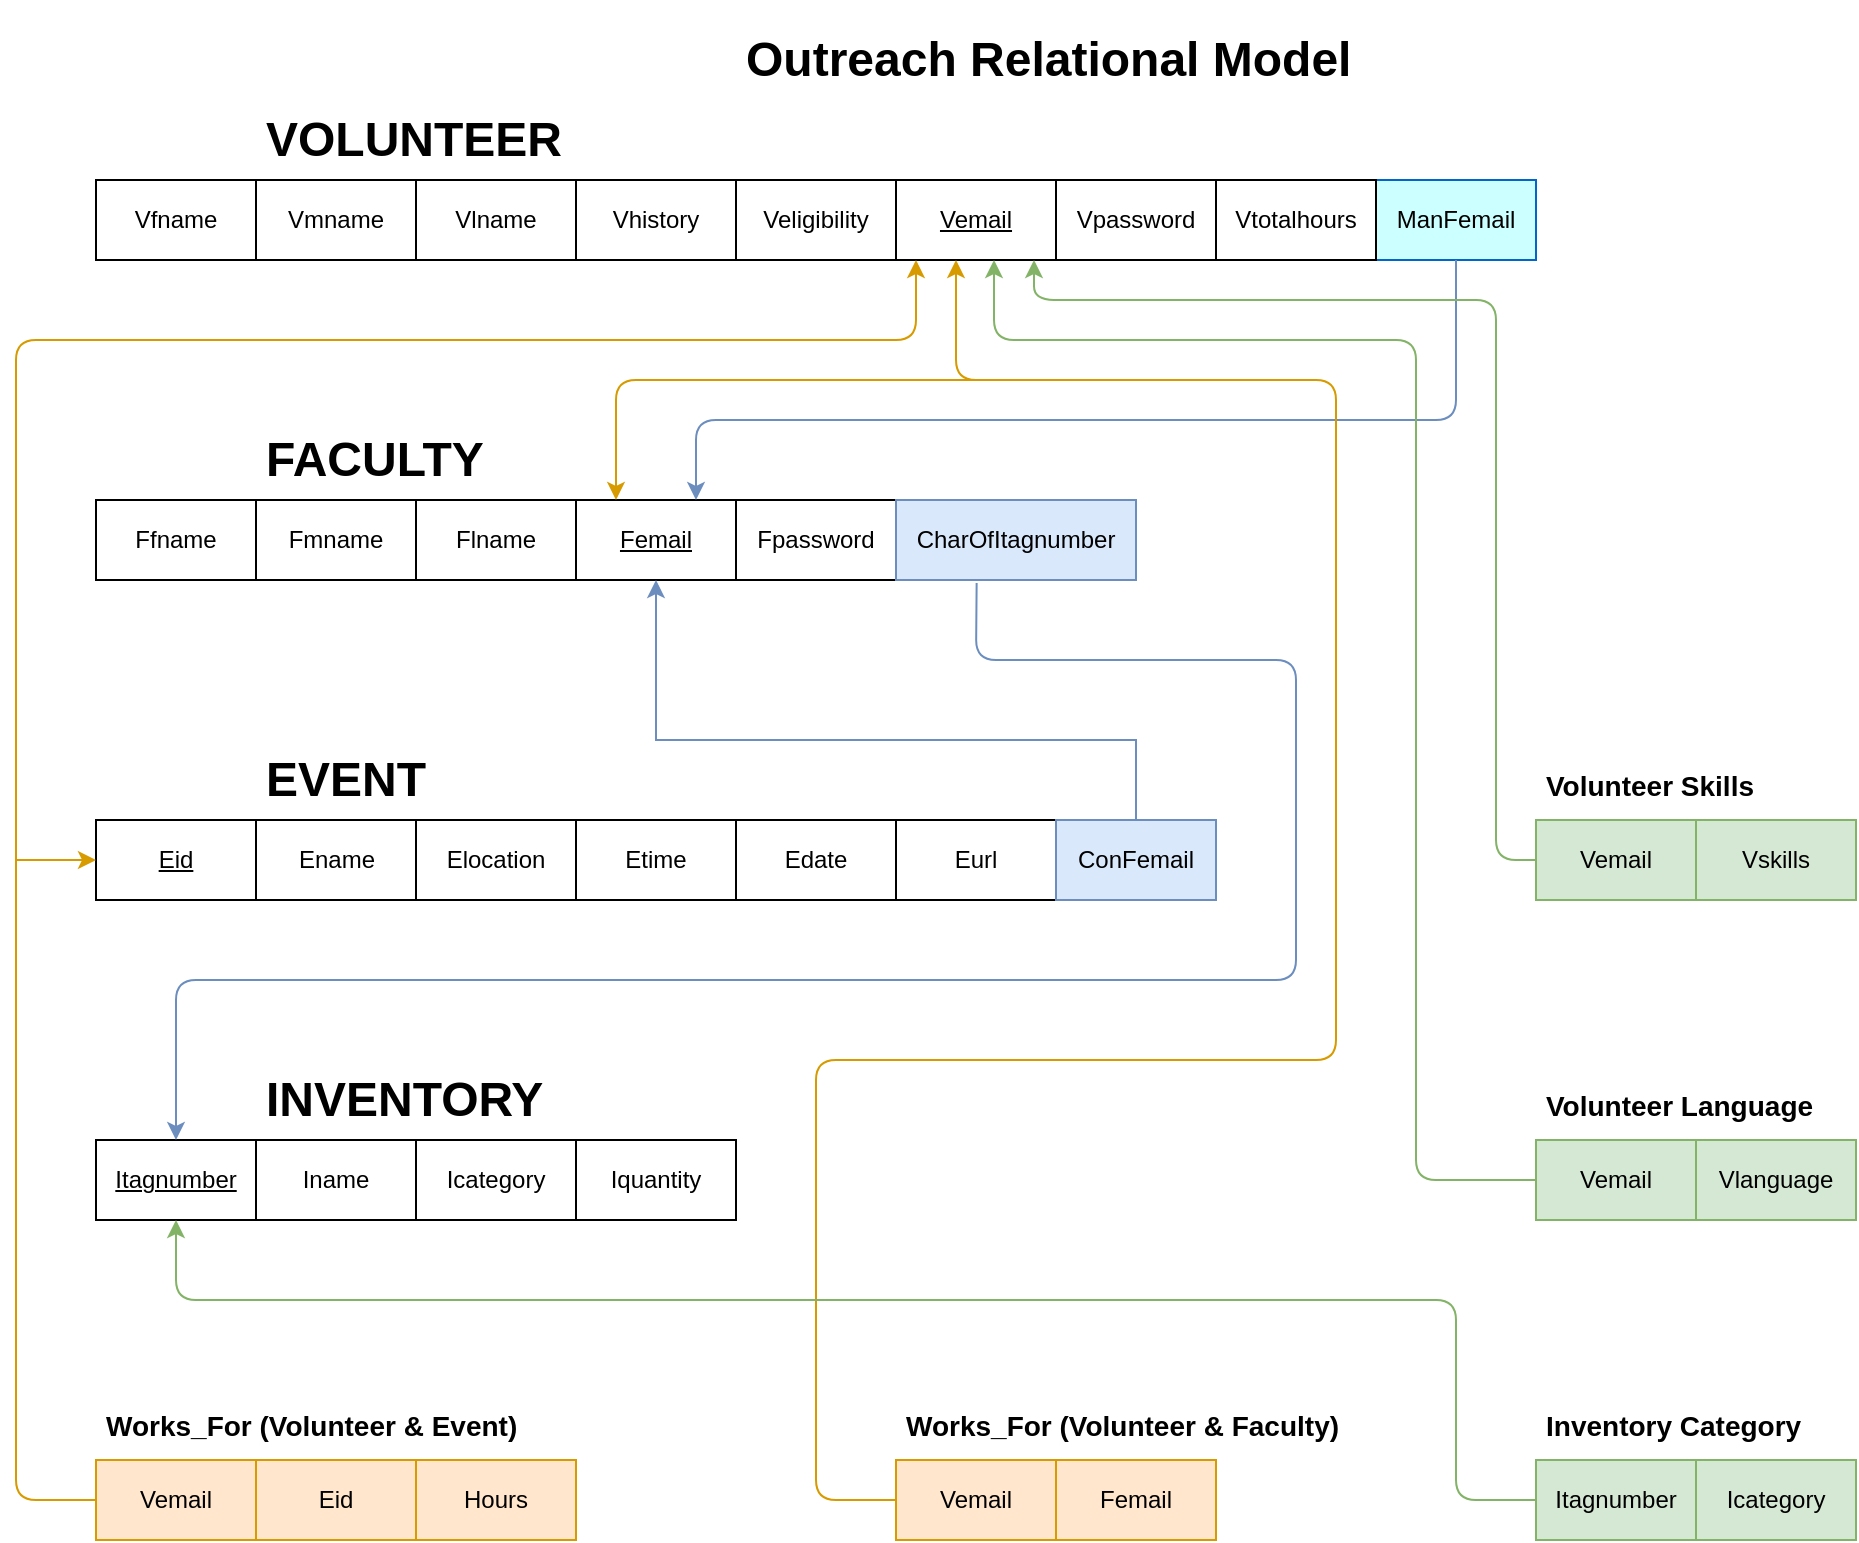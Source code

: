 <mxfile version="12.7.2" type="github"><diagram id="ExDEYELI8u8a4iDc-wAy" name="Page-1"><mxGraphModel dx="1186" dy="629" grid="1" gridSize="10" guides="1" tooltips="1" connect="1" arrows="1" fold="1" page="1" pageScale="1" pageWidth="1100" pageHeight="850" math="0" shadow="0"><root><mxCell id="0"/><mxCell id="1" parent="0"/><mxCell id="AzFP_8xqxxGQiOFwvpt0-83" value="" style="rounded=0;whiteSpace=wrap;html=1;" parent="1" vertex="1"><mxGeometry x="280" y="600" width="80" height="40" as="geometry"/></mxCell><mxCell id="AzFP_8xqxxGQiOFwvpt0-11" value="" style="rounded=0;whiteSpace=wrap;html=1;" parent="1" vertex="1"><mxGeometry x="120" y="120" width="80" height="40" as="geometry"/></mxCell><mxCell id="AzFP_8xqxxGQiOFwvpt0-3" value="&lt;h1&gt;VOLUNTEER&lt;/h1&gt;" style="text;html=1;strokeColor=none;fillColor=none;spacing=5;spacingTop=-20;whiteSpace=wrap;overflow=hidden;rounded=0;" parent="1" vertex="1"><mxGeometry x="200" y="80" width="160" height="40" as="geometry"/></mxCell><mxCell id="AzFP_8xqxxGQiOFwvpt0-4" value="Vfname" style="text;html=1;strokeColor=none;fillColor=none;align=center;verticalAlign=middle;whiteSpace=wrap;rounded=0;" parent="1" vertex="1"><mxGeometry x="140" y="130" width="40" height="20" as="geometry"/></mxCell><mxCell id="AzFP_8xqxxGQiOFwvpt0-12" value="" style="rounded=0;whiteSpace=wrap;html=1;" parent="1" vertex="1"><mxGeometry x="200" y="120" width="80" height="40" as="geometry"/></mxCell><mxCell id="AzFP_8xqxxGQiOFwvpt0-13" value="" style="rounded=0;whiteSpace=wrap;html=1;" parent="1" vertex="1"><mxGeometry x="600" y="120" width="80" height="40" as="geometry"/></mxCell><mxCell id="AzFP_8xqxxGQiOFwvpt0-14" value="" style="rounded=0;whiteSpace=wrap;html=1;strokeColor=#0066CC;fillColor=#CCFFFF;" parent="1" vertex="1"><mxGeometry x="760" y="120" width="80" height="40" as="geometry"/></mxCell><mxCell id="AzFP_8xqxxGQiOFwvpt0-15" value="" style="rounded=0;whiteSpace=wrap;html=1;" parent="1" vertex="1"><mxGeometry x="280" y="120" width="80" height="40" as="geometry"/></mxCell><mxCell id="AzFP_8xqxxGQiOFwvpt0-16" value="" style="rounded=0;whiteSpace=wrap;html=1;" parent="1" vertex="1"><mxGeometry x="680" y="120" width="80" height="40" as="geometry"/></mxCell><mxCell id="AzFP_8xqxxGQiOFwvpt0-17" value="" style="rounded=0;whiteSpace=wrap;html=1;" parent="1" vertex="1"><mxGeometry x="520" y="120" width="80" height="40" as="geometry"/></mxCell><mxCell id="AzFP_8xqxxGQiOFwvpt0-18" value="" style="rounded=0;whiteSpace=wrap;html=1;" parent="1" vertex="1"><mxGeometry x="360" y="120" width="80" height="40" as="geometry"/></mxCell><mxCell id="AzFP_8xqxxGQiOFwvpt0-19" value="" style="rounded=0;whiteSpace=wrap;html=1;" parent="1" vertex="1"><mxGeometry x="440" y="120" width="80" height="40" as="geometry"/></mxCell><mxCell id="AzFP_8xqxxGQiOFwvpt0-6" value="Vmname" style="text;html=1;strokeColor=none;fillColor=none;align=center;verticalAlign=middle;whiteSpace=wrap;rounded=0;" parent="1" vertex="1"><mxGeometry x="220" y="130" width="40" height="20" as="geometry"/></mxCell><mxCell id="AzFP_8xqxxGQiOFwvpt0-7" value="Vlname" style="text;html=1;strokeColor=none;fillColor=none;align=center;verticalAlign=middle;whiteSpace=wrap;rounded=0;" parent="1" vertex="1"><mxGeometry x="300" y="130" width="40" height="20" as="geometry"/></mxCell><mxCell id="AzFP_8xqxxGQiOFwvpt0-27" value="Vhistory" style="text;html=1;strokeColor=none;fillColor=none;align=center;verticalAlign=middle;whiteSpace=wrap;rounded=0;" parent="1" vertex="1"><mxGeometry x="380" y="130" width="40" height="20" as="geometry"/></mxCell><mxCell id="AzFP_8xqxxGQiOFwvpt0-28" value="Veligibility" style="text;html=1;strokeColor=none;fillColor=none;align=center;verticalAlign=middle;whiteSpace=wrap;rounded=0;" parent="1" vertex="1"><mxGeometry x="460" y="130" width="40" height="20" as="geometry"/></mxCell><mxCell id="AzFP_8xqxxGQiOFwvpt0-30" value="&lt;u&gt;Vemail&lt;/u&gt;" style="text;html=1;strokeColor=none;fillColor=none;align=center;verticalAlign=middle;whiteSpace=wrap;rounded=0;" parent="1" vertex="1"><mxGeometry x="540" y="130" width="40" height="20" as="geometry"/></mxCell><mxCell id="AzFP_8xqxxGQiOFwvpt0-31" value="Vpassword" style="text;html=1;strokeColor=none;fillColor=none;align=center;verticalAlign=middle;whiteSpace=wrap;rounded=0;" parent="1" vertex="1"><mxGeometry x="620" y="130" width="40" height="20" as="geometry"/></mxCell><mxCell id="AzFP_8xqxxGQiOFwvpt0-32" value="Vtotalhours" style="text;html=1;strokeColor=none;fillColor=none;align=center;verticalAlign=middle;whiteSpace=wrap;rounded=0;" parent="1" vertex="1"><mxGeometry x="700" y="130" width="40" height="20" as="geometry"/></mxCell><mxCell id="AzFP_8xqxxGQiOFwvpt0-33" value="" style="rounded=0;whiteSpace=wrap;html=1;" parent="1" vertex="1"><mxGeometry x="440" y="280" width="80" height="40" as="geometry"/></mxCell><mxCell id="AzFP_8xqxxGQiOFwvpt0-34" value="" style="rounded=0;whiteSpace=wrap;html=1;" parent="1" vertex="1"><mxGeometry x="200" y="280" width="80" height="40" as="geometry"/></mxCell><mxCell id="AzFP_8xqxxGQiOFwvpt0-35" value="" style="rounded=0;whiteSpace=wrap;html=1;" parent="1" vertex="1"><mxGeometry x="280" y="280" width="80" height="40" as="geometry"/></mxCell><mxCell id="AzFP_8xqxxGQiOFwvpt0-36" value="" style="rounded=0;whiteSpace=wrap;html=1;" parent="1" vertex="1"><mxGeometry x="360" y="280" width="80" height="40" as="geometry"/></mxCell><mxCell id="AzFP_8xqxxGQiOFwvpt0-37" value="" style="rounded=0;whiteSpace=wrap;html=1;" parent="1" vertex="1"><mxGeometry x="120" y="280" width="80" height="40" as="geometry"/></mxCell><mxCell id="AzFP_8xqxxGQiOFwvpt0-40" value="&lt;h1&gt;FACULTY&lt;/h1&gt;" style="text;html=1;strokeColor=none;fillColor=none;spacing=5;spacingTop=-20;whiteSpace=wrap;overflow=hidden;rounded=0;" parent="1" vertex="1"><mxGeometry x="200" y="240" width="130" height="40" as="geometry"/></mxCell><mxCell id="AzFP_8xqxxGQiOFwvpt0-41" value="" style="rounded=0;whiteSpace=wrap;html=1;" parent="1" vertex="1"><mxGeometry x="440" y="440" width="80" height="40" as="geometry"/></mxCell><mxCell id="AzFP_8xqxxGQiOFwvpt0-42" value="" style="rounded=0;whiteSpace=wrap;html=1;" parent="1" vertex="1"><mxGeometry x="200" y="440" width="80" height="40" as="geometry"/></mxCell><mxCell id="AzFP_8xqxxGQiOFwvpt0-43" value="" style="rounded=0;whiteSpace=wrap;html=1;" parent="1" vertex="1"><mxGeometry x="280" y="440" width="80" height="40" as="geometry"/></mxCell><mxCell id="AzFP_8xqxxGQiOFwvpt0-44" value="" style="rounded=0;whiteSpace=wrap;html=1;" parent="1" vertex="1"><mxGeometry x="360" y="440" width="80" height="40" as="geometry"/></mxCell><mxCell id="AzFP_8xqxxGQiOFwvpt0-45" value="" style="rounded=0;whiteSpace=wrap;html=1;" parent="1" vertex="1"><mxGeometry x="120" y="440" width="80" height="40" as="geometry"/></mxCell><mxCell id="AzFP_8xqxxGQiOFwvpt0-46" value="&lt;h1&gt;EVENT&lt;/h1&gt;" style="text;html=1;strokeColor=none;fillColor=none;spacing=5;spacingTop=-20;whiteSpace=wrap;overflow=hidden;rounded=0;" parent="1" vertex="1"><mxGeometry x="200" y="400" width="130" height="40" as="geometry"/></mxCell><mxCell id="AzFP_8xqxxGQiOFwvpt0-47" value="" style="rounded=0;whiteSpace=wrap;html=1;" parent="1" vertex="1"><mxGeometry x="520" y="440" width="80" height="40" as="geometry"/></mxCell><mxCell id="AzFP_8xqxxGQiOFwvpt0-48" value="" style="rounded=0;whiteSpace=wrap;html=1;strokeColor=#6c8ebf;fillColor=#dae8fc;" parent="1" vertex="1"><mxGeometry x="520" y="280" width="120" height="40" as="geometry"/></mxCell><mxCell id="AzFP_8xqxxGQiOFwvpt0-49" value="" style="rounded=0;whiteSpace=wrap;html=1;strokeColor=#6c8ebf;fillColor=#dae8fc;" parent="1" vertex="1"><mxGeometry x="600" y="440" width="80" height="40" as="geometry"/></mxCell><mxCell id="AzFP_8xqxxGQiOFwvpt0-51" value="" style="rounded=0;whiteSpace=wrap;html=1;" parent="1" vertex="1"><mxGeometry x="200" y="600" width="80" height="40" as="geometry"/></mxCell><mxCell id="AzFP_8xqxxGQiOFwvpt0-52" value="" style="rounded=0;whiteSpace=wrap;html=1;fillColor=#ffe6cc;strokeColor=#d79b00;" parent="1" vertex="1"><mxGeometry x="280" y="760" width="80" height="40" as="geometry"/></mxCell><mxCell id="AzFP_8xqxxGQiOFwvpt0-53" value="" style="rounded=0;whiteSpace=wrap;html=1;" parent="1" vertex="1"><mxGeometry x="360" y="600" width="80" height="40" as="geometry"/></mxCell><mxCell id="AzFP_8xqxxGQiOFwvpt0-54" value="" style="rounded=0;whiteSpace=wrap;html=1;" parent="1" vertex="1"><mxGeometry x="120" y="600" width="80" height="40" as="geometry"/></mxCell><mxCell id="AzFP_8xqxxGQiOFwvpt0-57" value="&lt;h1&gt;INVENTORY&lt;/h1&gt;" style="text;html=1;strokeColor=none;fillColor=none;spacing=5;spacingTop=-20;whiteSpace=wrap;overflow=hidden;rounded=0;" parent="1" vertex="1"><mxGeometry x="200" y="560" width="160" height="40" as="geometry"/></mxCell><mxCell id="AzFP_8xqxxGQiOFwvpt0-58" value="Ffname" style="text;html=1;strokeColor=none;fillColor=none;align=center;verticalAlign=middle;whiteSpace=wrap;rounded=0;" parent="1" vertex="1"><mxGeometry x="140" y="290" width="40" height="20" as="geometry"/></mxCell><mxCell id="AzFP_8xqxxGQiOFwvpt0-61" value="Fmname" style="text;html=1;strokeColor=none;fillColor=none;align=center;verticalAlign=middle;whiteSpace=wrap;rounded=0;" parent="1" vertex="1"><mxGeometry x="220" y="290" width="40" height="20" as="geometry"/></mxCell><mxCell id="AzFP_8xqxxGQiOFwvpt0-62" value="Flname" style="text;html=1;strokeColor=none;fillColor=none;align=center;verticalAlign=middle;whiteSpace=wrap;rounded=0;" parent="1" vertex="1"><mxGeometry x="300" y="290" width="40" height="20" as="geometry"/></mxCell><mxCell id="AzFP_8xqxxGQiOFwvpt0-65" value="&lt;u&gt;Femail&lt;/u&gt;" style="text;html=1;strokeColor=none;fillColor=none;align=center;verticalAlign=middle;whiteSpace=wrap;rounded=0;" parent="1" vertex="1"><mxGeometry x="380" y="290" width="40" height="20" as="geometry"/></mxCell><mxCell id="AzFP_8xqxxGQiOFwvpt0-66" value="Fpassword" style="text;html=1;strokeColor=none;fillColor=none;align=center;verticalAlign=middle;whiteSpace=wrap;rounded=0;" parent="1" vertex="1"><mxGeometry x="460" y="290" width="40" height="20" as="geometry"/></mxCell><mxCell id="AzFP_8xqxxGQiOFwvpt0-67" value="CharOfItagnumber" style="text;html=1;strokeColor=none;fillColor=none;align=center;verticalAlign=middle;whiteSpace=wrap;rounded=0;" parent="1" vertex="1"><mxGeometry x="560" y="290" width="40" height="20" as="geometry"/></mxCell><mxCell id="AzFP_8xqxxGQiOFwvpt0-68" value="&lt;u&gt;Eid&lt;/u&gt;" style="text;html=1;strokeColor=none;fillColor=none;align=center;verticalAlign=middle;whiteSpace=wrap;rounded=0;" parent="1" vertex="1"><mxGeometry x="140" y="450" width="40" height="20" as="geometry"/></mxCell><mxCell id="AzFP_8xqxxGQiOFwvpt0-69" value="Ename" style="text;html=1;align=center;verticalAlign=middle;resizable=0;points=[];autosize=1;" parent="1" vertex="1"><mxGeometry x="215" y="450" width="50" height="20" as="geometry"/></mxCell><mxCell id="AzFP_8xqxxGQiOFwvpt0-70" value="Elocation" style="text;html=1;strokeColor=none;fillColor=none;align=center;verticalAlign=middle;whiteSpace=wrap;rounded=0;" parent="1" vertex="1"><mxGeometry x="300" y="450" width="40" height="20" as="geometry"/></mxCell><mxCell id="AzFP_8xqxxGQiOFwvpt0-71" value="Etime" style="text;html=1;strokeColor=none;fillColor=none;align=center;verticalAlign=middle;whiteSpace=wrap;rounded=0;" parent="1" vertex="1"><mxGeometry x="380" y="450" width="40" height="20" as="geometry"/></mxCell><mxCell id="AzFP_8xqxxGQiOFwvpt0-72" value="Edate" style="text;html=1;strokeColor=none;fillColor=none;align=center;verticalAlign=middle;whiteSpace=wrap;rounded=0;" parent="1" vertex="1"><mxGeometry x="460" y="450" width="40" height="20" as="geometry"/></mxCell><mxCell id="AzFP_8xqxxGQiOFwvpt0-73" value="Eurl" style="text;html=1;strokeColor=none;fillColor=none;align=center;verticalAlign=middle;whiteSpace=wrap;rounded=0;" parent="1" vertex="1"><mxGeometry x="540" y="450" width="40" height="20" as="geometry"/></mxCell><mxCell id="AzFP_8xqxxGQiOFwvpt0-74" value="ManFemail" style="text;html=1;strokeColor=none;fillColor=none;align=center;verticalAlign=middle;whiteSpace=wrap;rounded=0;" parent="1" vertex="1"><mxGeometry x="780" y="130" width="40" height="20" as="geometry"/></mxCell><mxCell id="AzFP_8xqxxGQiOFwvpt0-75" value="ConFemail" style="text;html=1;strokeColor=none;fillColor=none;align=center;verticalAlign=middle;whiteSpace=wrap;rounded=0;" parent="1" vertex="1"><mxGeometry x="620" y="450" width="40" height="20" as="geometry"/></mxCell><mxCell id="AzFP_8xqxxGQiOFwvpt0-77" value="&lt;u&gt;Itagnumber&lt;/u&gt;" style="text;html=1;strokeColor=none;fillColor=none;align=center;verticalAlign=middle;whiteSpace=wrap;rounded=0;" parent="1" vertex="1"><mxGeometry x="140" y="610" width="40" height="20" as="geometry"/></mxCell><mxCell id="AzFP_8xqxxGQiOFwvpt0-78" value="Iname" style="text;html=1;strokeColor=none;fillColor=none;align=center;verticalAlign=middle;whiteSpace=wrap;rounded=0;" parent="1" vertex="1"><mxGeometry x="220" y="610" width="40" height="20" as="geometry"/></mxCell><mxCell id="AzFP_8xqxxGQiOFwvpt0-79" value="Icategory" style="text;html=1;strokeColor=none;fillColor=none;align=center;verticalAlign=middle;whiteSpace=wrap;rounded=0;" parent="1" vertex="1"><mxGeometry x="300" y="610" width="40" height="20" as="geometry"/></mxCell><mxCell id="AzFP_8xqxxGQiOFwvpt0-80" value="Iquantity" style="text;html=1;strokeColor=none;fillColor=none;align=center;verticalAlign=middle;whiteSpace=wrap;rounded=0;" parent="1" vertex="1"><mxGeometry x="380" y="610" width="40" height="20" as="geometry"/></mxCell><mxCell id="AzFP_8xqxxGQiOFwvpt0-81" value="" style="rounded=0;whiteSpace=wrap;html=1;fillColor=#ffe6cc;strokeColor=#d79b00;" parent="1" vertex="1"><mxGeometry x="120" y="760" width="80" height="40" as="geometry"/></mxCell><mxCell id="AzFP_8xqxxGQiOFwvpt0-82" value="" style="rounded=0;whiteSpace=wrap;html=1;fillColor=#ffe6cc;strokeColor=#d79b00;" parent="1" vertex="1"><mxGeometry x="200" y="760" width="80" height="40" as="geometry"/></mxCell><mxCell id="AzFP_8xqxxGQiOFwvpt0-84" value="" style="rounded=0;whiteSpace=wrap;html=1;fillColor=#ffe6cc;strokeColor=#d79b00;" parent="1" vertex="1"><mxGeometry x="520" y="760" width="80" height="40" as="geometry"/></mxCell><mxCell id="AzFP_8xqxxGQiOFwvpt0-85" value="" style="rounded=0;whiteSpace=wrap;html=1;fillColor=#ffe6cc;strokeColor=#d79b00;" parent="1" vertex="1"><mxGeometry x="600" y="760" width="80" height="40" as="geometry"/></mxCell><mxCell id="AzFP_8xqxxGQiOFwvpt0-86" value="&lt;h1&gt;&lt;font style=&quot;font-size: 14px&quot;&gt;Works_For (Volunteer &amp;amp; Event)&lt;/font&gt;&lt;/h1&gt;" style="text;html=1;strokeColor=none;fillColor=none;spacing=5;spacingTop=-20;whiteSpace=wrap;overflow=hidden;rounded=0;" parent="1" vertex="1"><mxGeometry x="120" y="720" width="280" height="40" as="geometry"/></mxCell><mxCell id="AzFP_8xqxxGQiOFwvpt0-87" value="&lt;h1&gt;&lt;font style=&quot;font-size: 14px&quot;&gt;Volunteer Language&lt;/font&gt;&lt;/h1&gt;" style="text;html=1;strokeColor=none;fillColor=none;spacing=5;spacingTop=-20;whiteSpace=wrap;overflow=hidden;rounded=0;" parent="1" vertex="1"><mxGeometry x="840" y="560" width="160" height="40" as="geometry"/></mxCell><mxCell id="AzFP_8xqxxGQiOFwvpt0-89" value="" style="rounded=0;whiteSpace=wrap;html=1;fillColor=#d5e8d4;strokeColor=#82b366;" parent="1" vertex="1"><mxGeometry x="920" y="760" width="80" height="40" as="geometry"/></mxCell><mxCell id="AzFP_8xqxxGQiOFwvpt0-90" value="" style="rounded=0;whiteSpace=wrap;html=1;fillColor=#d5e8d4;strokeColor=#82b366;" parent="1" vertex="1"><mxGeometry x="840" y="760" width="80" height="40" as="geometry"/></mxCell><mxCell id="AzFP_8xqxxGQiOFwvpt0-91" value="" style="rounded=0;whiteSpace=wrap;html=1;fillColor=#d5e8d4;strokeColor=#82b366;" parent="1" vertex="1"><mxGeometry x="920" y="600" width="80" height="40" as="geometry"/></mxCell><mxCell id="AzFP_8xqxxGQiOFwvpt0-92" value="" style="rounded=0;whiteSpace=wrap;html=1;fillColor=#d5e8d4;strokeColor=#82b366;" parent="1" vertex="1"><mxGeometry x="840" y="600" width="80" height="40" as="geometry"/></mxCell><mxCell id="AzFP_8xqxxGQiOFwvpt0-93" value="" style="rounded=0;whiteSpace=wrap;html=1;fillColor=#d5e8d4;strokeColor=#82b366;" parent="1" vertex="1"><mxGeometry x="920" y="440" width="80" height="40" as="geometry"/></mxCell><mxCell id="AzFP_8xqxxGQiOFwvpt0-94" value="" style="rounded=0;whiteSpace=wrap;html=1;fillColor=#d5e8d4;strokeColor=#82b366;" parent="1" vertex="1"><mxGeometry x="840" y="440" width="80" height="40" as="geometry"/></mxCell><mxCell id="AzFP_8xqxxGQiOFwvpt0-100" value="&lt;h1&gt;&lt;font style=&quot;font-size: 14px&quot;&gt;Works_For (Volunteer &amp;amp; Faculty)&lt;/font&gt;&lt;/h1&gt;" style="text;html=1;strokeColor=none;fillColor=none;spacing=5;spacingTop=-20;whiteSpace=wrap;overflow=hidden;rounded=0;" parent="1" vertex="1"><mxGeometry x="520" y="720" width="230" height="40" as="geometry"/></mxCell><mxCell id="AzFP_8xqxxGQiOFwvpt0-101" value="&lt;h1&gt;&lt;font style=&quot;font-size: 14px&quot;&gt;Inventory Category&lt;/font&gt;&lt;/h1&gt;" style="text;html=1;strokeColor=none;fillColor=none;spacing=5;spacingTop=-20;whiteSpace=wrap;overflow=hidden;rounded=0;" parent="1" vertex="1"><mxGeometry x="840" y="720" width="160" height="40" as="geometry"/></mxCell><mxCell id="AzFP_8xqxxGQiOFwvpt0-102" value="&lt;h1&gt;&lt;font style=&quot;font-size: 14px&quot;&gt;Volunteer Skills&lt;/font&gt;&lt;/h1&gt;" style="text;html=1;strokeColor=none;fillColor=none;spacing=5;spacingTop=-20;whiteSpace=wrap;overflow=hidden;rounded=0;" parent="1" vertex="1"><mxGeometry x="840" y="400" width="140" height="40" as="geometry"/></mxCell><mxCell id="AzFP_8xqxxGQiOFwvpt0-104" value="Itagnumber" style="text;html=1;strokeColor=none;fillColor=none;align=center;verticalAlign=middle;whiteSpace=wrap;rounded=0;" parent="1" vertex="1"><mxGeometry x="860" y="770" width="40" height="20" as="geometry"/></mxCell><mxCell id="AzFP_8xqxxGQiOFwvpt0-105" value="Icategory" style="text;html=1;strokeColor=none;fillColor=none;align=center;verticalAlign=middle;whiteSpace=wrap;rounded=0;" parent="1" vertex="1"><mxGeometry x="940" y="770" width="40" height="20" as="geometry"/></mxCell><mxCell id="AzFP_8xqxxGQiOFwvpt0-107" value="Vemail" style="text;html=1;strokeColor=none;fillColor=none;align=center;verticalAlign=middle;whiteSpace=wrap;rounded=0;" parent="1" vertex="1"><mxGeometry x="860" y="450" width="40" height="20" as="geometry"/></mxCell><mxCell id="AzFP_8xqxxGQiOFwvpt0-109" value="Vemail" style="text;html=1;strokeColor=none;fillColor=none;align=center;verticalAlign=middle;whiteSpace=wrap;rounded=0;" parent="1" vertex="1"><mxGeometry x="860" y="610" width="40" height="20" as="geometry"/></mxCell><mxCell id="AzFP_8xqxxGQiOFwvpt0-111" value="Vlanguage" style="text;html=1;strokeColor=none;fillColor=none;align=center;verticalAlign=middle;whiteSpace=wrap;rounded=0;" parent="1" vertex="1"><mxGeometry x="940" y="610" width="40" height="20" as="geometry"/></mxCell><mxCell id="AzFP_8xqxxGQiOFwvpt0-112" value="Vskills" style="text;html=1;strokeColor=none;fillColor=none;align=center;verticalAlign=middle;whiteSpace=wrap;rounded=0;" parent="1" vertex="1"><mxGeometry x="940" y="450" width="40" height="20" as="geometry"/></mxCell><mxCell id="AzFP_8xqxxGQiOFwvpt0-113" value="Vemail" style="text;html=1;strokeColor=none;fillColor=none;align=center;verticalAlign=middle;whiteSpace=wrap;rounded=0;" parent="1" vertex="1"><mxGeometry x="540" y="770" width="40" height="20" as="geometry"/></mxCell><mxCell id="AzFP_8xqxxGQiOFwvpt0-114" value="Femail" style="text;html=1;strokeColor=none;fillColor=none;align=center;verticalAlign=middle;whiteSpace=wrap;rounded=0;" parent="1" vertex="1"><mxGeometry x="620" y="770" width="40" height="20" as="geometry"/></mxCell><mxCell id="AzFP_8xqxxGQiOFwvpt0-116" value="Vemail" style="text;html=1;strokeColor=none;fillColor=none;align=center;verticalAlign=middle;whiteSpace=wrap;rounded=0;" parent="1" vertex="1"><mxGeometry x="140" y="770" width="40" height="20" as="geometry"/></mxCell><mxCell id="AzFP_8xqxxGQiOFwvpt0-117" value="Eid" style="text;html=1;strokeColor=none;fillColor=none;align=center;verticalAlign=middle;whiteSpace=wrap;rounded=0;" parent="1" vertex="1"><mxGeometry x="220" y="770" width="40" height="20" as="geometry"/></mxCell><mxCell id="AzFP_8xqxxGQiOFwvpt0-118" value="Hours" style="text;html=1;strokeColor=none;fillColor=none;align=center;verticalAlign=middle;whiteSpace=wrap;rounded=0;" parent="1" vertex="1"><mxGeometry x="300" y="770" width="40" height="20" as="geometry"/></mxCell><mxCell id="AzFP_8xqxxGQiOFwvpt0-119" value="" style="endArrow=classic;html=1;exitX=0.5;exitY=1;exitDx=0;exitDy=0;entryX=0.75;entryY=0;entryDx=0;entryDy=0;fillColor=#dae8fc;strokeColor=#6c8ebf;" parent="1" source="AzFP_8xqxxGQiOFwvpt0-14" target="AzFP_8xqxxGQiOFwvpt0-36" edge="1"><mxGeometry width="50" height="50" relative="1" as="geometry"><mxPoint x="800" y="180" as="sourcePoint"/><mxPoint x="410" y="220" as="targetPoint"/><Array as="points"><mxPoint x="800" y="240"/><mxPoint x="600" y="240"/><mxPoint x="420" y="240"/></Array></mxGeometry></mxCell><mxCell id="AzFP_8xqxxGQiOFwvpt0-122" value="" style="edgeStyle=orthogonalEdgeStyle;rounded=0;orthogonalLoop=1;jettySize=auto;html=1;entryX=0.5;entryY=1;entryDx=0;entryDy=0;exitX=0.5;exitY=0;exitDx=0;exitDy=0;fillColor=#dae8fc;strokeColor=#6c8ebf;" parent="1" source="AzFP_8xqxxGQiOFwvpt0-49" target="AzFP_8xqxxGQiOFwvpt0-36" edge="1"><mxGeometry relative="1" as="geometry"><mxPoint x="780" y="350" as="sourcePoint"/><mxPoint x="620" y="430" as="targetPoint"/><Array as="points"><mxPoint x="640" y="400"/><mxPoint x="400" y="400"/></Array></mxGeometry></mxCell><mxCell id="AzFP_8xqxxGQiOFwvpt0-121" value="&lt;span style=&quot;color: rgba(0 , 0 , 0 , 0) ; font-family: monospace ; font-size: 0px&quot;&gt;%3CmxGraphModel%3E%3Croot%3E%3CmxCell%20id%3D%220%22%2F%3E%3CmxCell%20id%3D%221%22%20parent%3D%220%22%2F%3E%3CmxCell%20id%3D%222%22%20value%3D%22%22%20style%3D%22endArrow%3Dclassic%3Bhtml%3D1%3BexitX%3D0.5%3BexitY%3D1%3BexitDx%3D0%3BexitDy%3D0%3BentryX%3D0.5%3BentryY%3D0%3BentryDx%3D0%3BentryDy%3D0%3B%22%20edge%3D%221%22%20parent%3D%221%22%3E%3CmxGeometry%20width%3D%2250%22%20height%3D%2250%22%20relative%3D%221%22%20as%3D%22geometry%22%3E%3CmxPoint%20x%3D%22800%22%20y%3D%22120%22%20as%3D%22sourcePoint%22%2F%3E%3CmxPoint%20x%3D%22400%22%20y%3D%22240%22%20as%3D%22targetPoint%22%2F%3E%3CArray%20as%3D%22points%22%3E%3CmxPoint%20x%3D%22800%22%20y%3D%22160%22%2F%3E%3CmxPoint%20x%3D%22400%22%20y%3D%22160%22%2F%3E%3C%2FArray%3E%3C%2FmxGeometry%3E%3C%2FmxCell%3E%3C%2Froot%3E%3C%2FmxGraphModel%3E&lt;/span&gt;" style="text;html=1;align=center;verticalAlign=middle;resizable=0;points=[];autosize=1;" parent="1" vertex="1"><mxGeometry x="686" y="274" width="20" height="20" as="geometry"/></mxCell><mxCell id="AzFP_8xqxxGQiOFwvpt0-123" value="" style="endArrow=classic;html=1;entryX=0.5;entryY=0;entryDx=0;entryDy=0;exitX=0.336;exitY=1.037;exitDx=0;exitDy=0;exitPerimeter=0;fillColor=#dae8fc;strokeColor=#6c8ebf;" parent="1" source="AzFP_8xqxxGQiOFwvpt0-48" edge="1"><mxGeometry width="50" height="50" relative="1" as="geometry"><mxPoint x="750" y="510" as="sourcePoint"/><mxPoint x="160" y="600" as="targetPoint"/><Array as="points"><mxPoint x="560" y="360"/><mxPoint x="720" y="360"/><mxPoint x="720" y="520"/><mxPoint x="160" y="520"/></Array></mxGeometry></mxCell><mxCell id="AzFP_8xqxxGQiOFwvpt0-124" value="" style="endArrow=classic;html=1;exitX=0;exitY=0.5;exitDx=0;exitDy=0;fillColor=#ffe6cc;strokeColor=#d79b00;" parent="1" source="AzFP_8xqxxGQiOFwvpt0-81" edge="1"><mxGeometry width="50" height="50" relative="1" as="geometry"><mxPoint x="120" y="870" as="sourcePoint"/><mxPoint x="530" y="160" as="targetPoint"/><Array as="points"><mxPoint x="80" y="780"/><mxPoint x="80" y="500"/><mxPoint x="80" y="200"/><mxPoint x="530" y="200"/></Array></mxGeometry></mxCell><mxCell id="AzFP_8xqxxGQiOFwvpt0-125" value="" style="endArrow=classic;html=1;exitX=0;exitY=0.5;exitDx=0;exitDy=0;fillColor=#ffe6cc;strokeColor=#d79b00;" parent="1" source="AzFP_8xqxxGQiOFwvpt0-84" edge="1"><mxGeometry width="50" height="50" relative="1" as="geometry"><mxPoint x="30" y="870" as="sourcePoint"/><mxPoint x="550" y="160" as="targetPoint"/><Array as="points"><mxPoint x="480" y="780"/><mxPoint x="480" y="560"/><mxPoint x="740" y="560"/><mxPoint x="740" y="220"/><mxPoint x="550" y="220"/></Array></mxGeometry></mxCell><mxCell id="AzFP_8xqxxGQiOFwvpt0-126" value="" style="endArrow=classic;html=1;entryX=0;entryY=0.5;entryDx=0;entryDy=0;fillColor=#ffe6cc;strokeColor=#d79b00;" parent="1" target="AzFP_8xqxxGQiOFwvpt0-45" edge="1"><mxGeometry width="50" height="50" relative="1" as="geometry"><mxPoint x="80" y="460" as="sourcePoint"/><mxPoint x="100" y="460" as="targetPoint"/></mxGeometry></mxCell><mxCell id="AzFP_8xqxxGQiOFwvpt0-129" value="" style="endArrow=classic;html=1;entryX=0.25;entryY=0;entryDx=0;entryDy=0;fillColor=#ffe6cc;strokeColor=#d79b00;" parent="1" target="AzFP_8xqxxGQiOFwvpt0-36" edge="1"><mxGeometry width="50" height="50" relative="1" as="geometry"><mxPoint x="560" y="220" as="sourcePoint"/><mxPoint x="390" y="210" as="targetPoint"/><Array as="points"><mxPoint x="380" y="220"/></Array></mxGeometry></mxCell><mxCell id="AzFP_8xqxxGQiOFwvpt0-131" value="" style="endArrow=classic;html=1;entryX=0.5;entryY=1;entryDx=0;entryDy=0;exitX=0;exitY=0.5;exitDx=0;exitDy=0;fillColor=#d5e8d4;strokeColor=#82b366;" parent="1" source="AzFP_8xqxxGQiOFwvpt0-90" target="AzFP_8xqxxGQiOFwvpt0-54" edge="1"><mxGeometry width="50" height="50" relative="1" as="geometry"><mxPoint x="570" y="680" as="sourcePoint"/><mxPoint x="320" y="670" as="targetPoint"/><Array as="points"><mxPoint x="800" y="780"/><mxPoint x="800" y="680"/><mxPoint x="160" y="680"/></Array></mxGeometry></mxCell><mxCell id="AzFP_8xqxxGQiOFwvpt0-134" value="" style="endArrow=classic;html=1;fillColor=#d5e8d4;strokeColor=#82b366;exitX=0;exitY=0.5;exitDx=0;exitDy=0;" parent="1" source="AzFP_8xqxxGQiOFwvpt0-92" edge="1"><mxGeometry width="50" height="50" relative="1" as="geometry"><mxPoint x="810" y="610" as="sourcePoint"/><mxPoint x="569" y="160" as="targetPoint"/><Array as="points"><mxPoint x="780" y="620"/><mxPoint x="780" y="200"/><mxPoint x="569" y="200"/></Array></mxGeometry></mxCell><mxCell id="AzFP_8xqxxGQiOFwvpt0-136" value="" style="endArrow=classic;html=1;fillColor=#d5e8d4;strokeColor=#82b366;exitX=0;exitY=0.5;exitDx=0;exitDy=0;" parent="1" source="AzFP_8xqxxGQiOFwvpt0-94" edge="1"><mxGeometry width="50" height="50" relative="1" as="geometry"><mxPoint x="900" y="190" as="sourcePoint"/><mxPoint x="589" y="160" as="targetPoint"/><Array as="points"><mxPoint x="820" y="460"/><mxPoint x="820" y="180"/><mxPoint x="589" y="180"/></Array></mxGeometry></mxCell><mxCell id="AzFP_8xqxxGQiOFwvpt0-137" value="&lt;h1&gt;Outreach Relational Model&lt;/h1&gt;" style="text;html=1;strokeColor=none;fillColor=none;spacing=5;spacingTop=-20;whiteSpace=wrap;overflow=hidden;rounded=0;" parent="1" vertex="1"><mxGeometry x="440" y="40" width="320" height="40" as="geometry"/></mxCell></root></mxGraphModel></diagram></mxfile>
